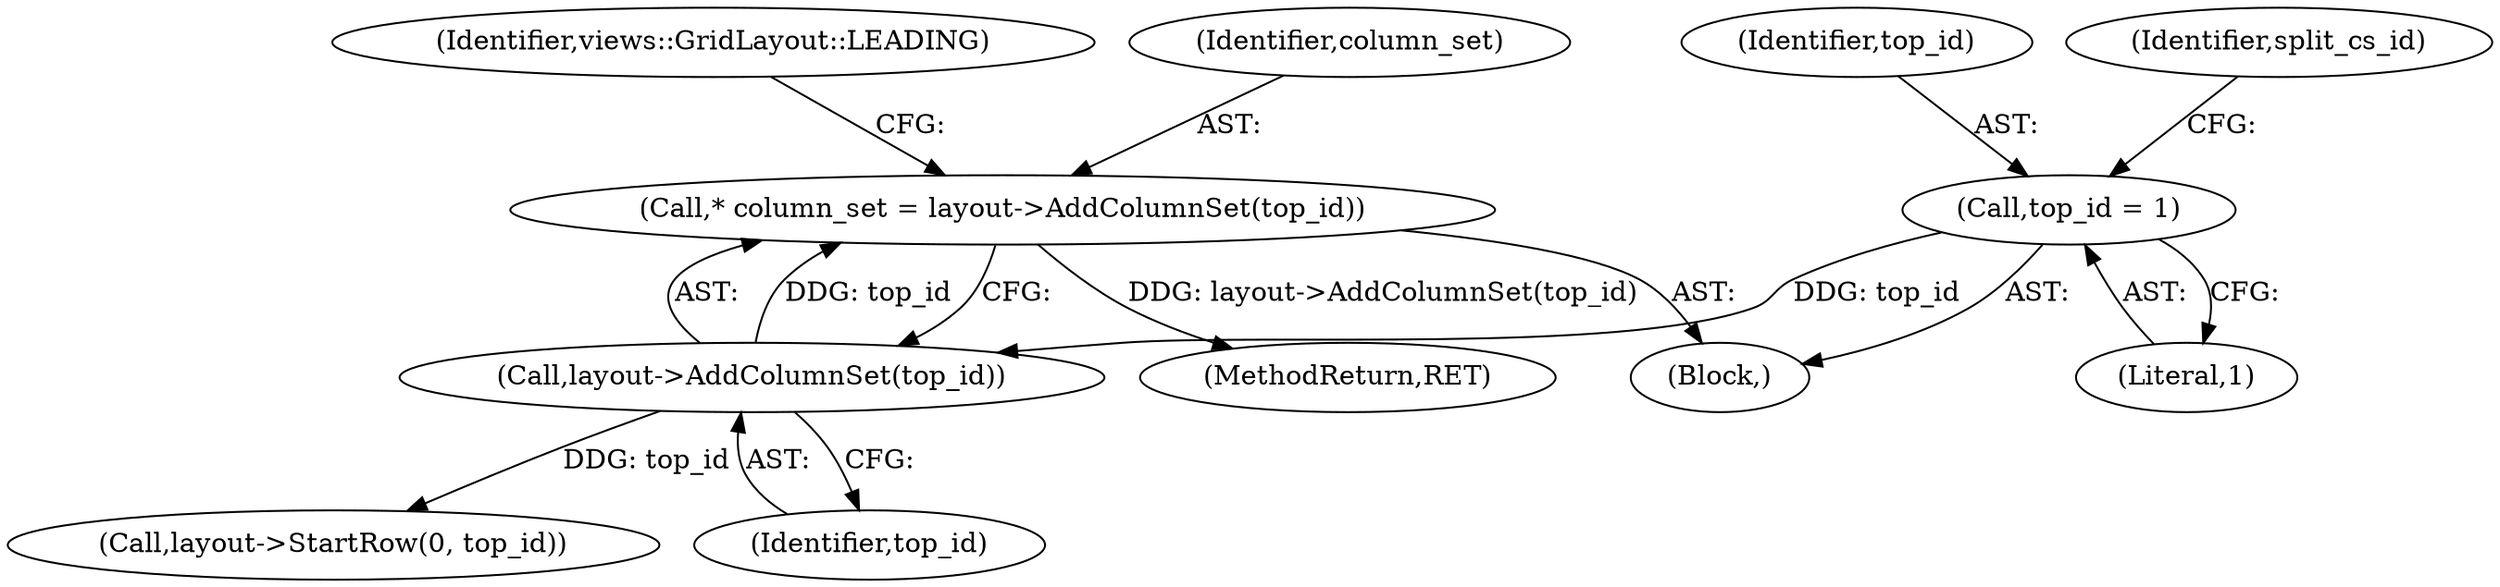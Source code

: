 digraph "0_Chrome_3da579b85a36e95c03d06b7c4ce9d618af4107bf@pointer" {
"1000171" [label="(Call,* column_set = layout->AddColumnSet(top_id))"];
"1000173" [label="(Call,layout->AddColumnSet(top_id))"];
"1000158" [label="(Call,top_id = 1)"];
"1000159" [label="(Identifier,top_id)"];
"1000106" [label="(Block,)"];
"1000158" [label="(Call,top_id = 1)"];
"1000171" [label="(Call,* column_set = layout->AddColumnSet(top_id))"];
"1000176" [label="(Identifier,views::GridLayout::LEADING)"];
"1000223" [label="(Call,layout->StartRow(0, top_id))"];
"1000173" [label="(Call,layout->AddColumnSet(top_id))"];
"1000163" [label="(Identifier,split_cs_id)"];
"1000160" [label="(Literal,1)"];
"1000172" [label="(Identifier,column_set)"];
"1000258" [label="(MethodReturn,RET)"];
"1000174" [label="(Identifier,top_id)"];
"1000171" -> "1000106"  [label="AST: "];
"1000171" -> "1000173"  [label="CFG: "];
"1000172" -> "1000171"  [label="AST: "];
"1000173" -> "1000171"  [label="AST: "];
"1000176" -> "1000171"  [label="CFG: "];
"1000171" -> "1000258"  [label="DDG: layout->AddColumnSet(top_id)"];
"1000173" -> "1000171"  [label="DDG: top_id"];
"1000173" -> "1000174"  [label="CFG: "];
"1000174" -> "1000173"  [label="AST: "];
"1000158" -> "1000173"  [label="DDG: top_id"];
"1000173" -> "1000223"  [label="DDG: top_id"];
"1000158" -> "1000106"  [label="AST: "];
"1000158" -> "1000160"  [label="CFG: "];
"1000159" -> "1000158"  [label="AST: "];
"1000160" -> "1000158"  [label="AST: "];
"1000163" -> "1000158"  [label="CFG: "];
}
